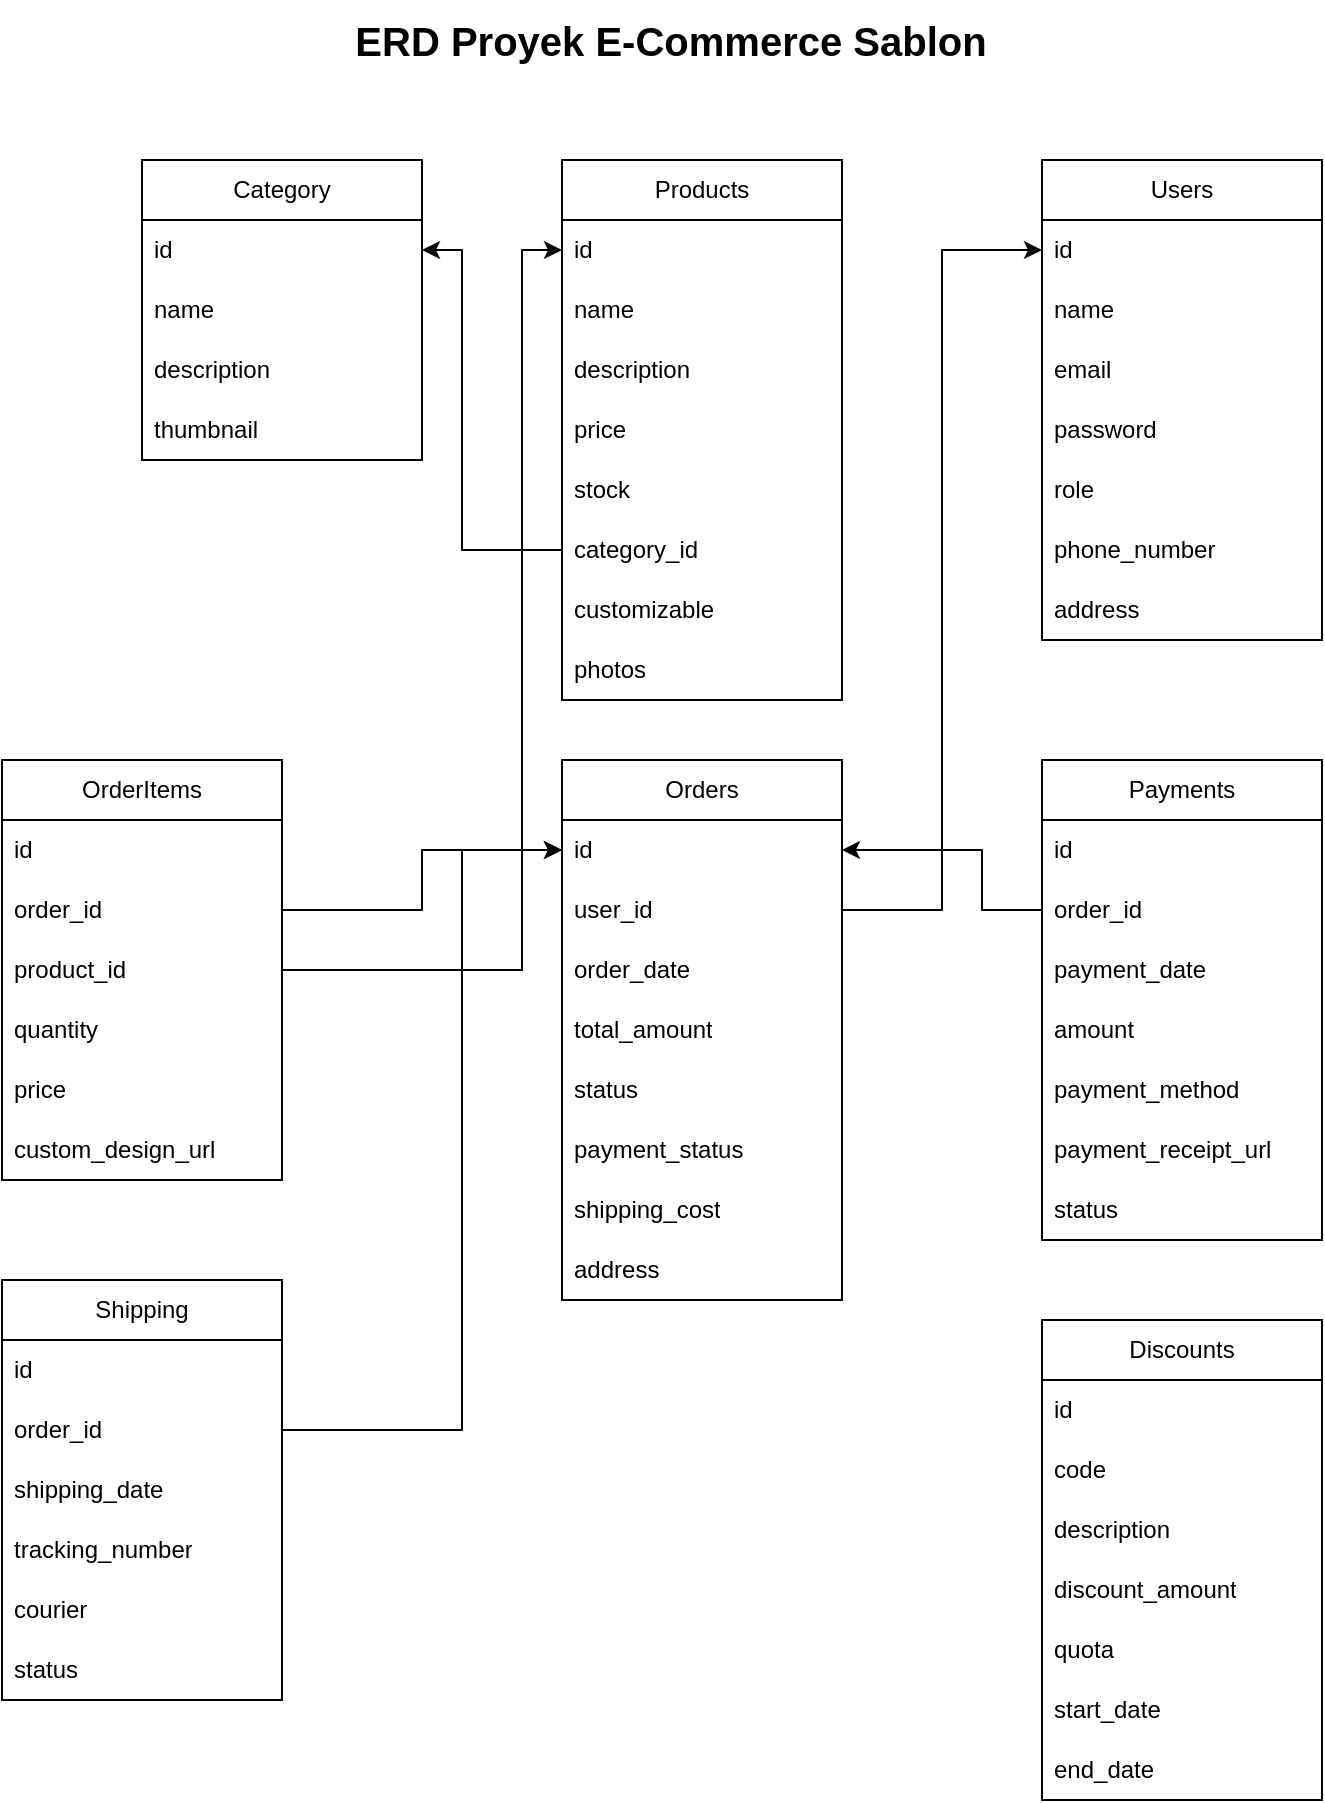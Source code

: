 <mxfile version="24.7.17">
  <diagram name="Page-1" id="TtkW9JIGMbKgPk6dgxNQ">
    <mxGraphModel dx="1195" dy="627" grid="1" gridSize="10" guides="1" tooltips="1" connect="1" arrows="1" fold="1" page="1" pageScale="1" pageWidth="827" pageHeight="1169" math="0" shadow="0">
      <root>
        <mxCell id="0" />
        <mxCell id="1" parent="0" />
        <mxCell id="j2_1jFY4r_K_i9g15e9v-1" value="ERD Proyek E-Commerce Sablon" style="text;html=1;align=center;verticalAlign=middle;resizable=0;points=[];autosize=1;strokeColor=none;fillColor=none;fontSize=20;fontStyle=1" vertex="1" parent="1">
          <mxGeometry x="254" y="40" width="320" height="40" as="geometry" />
        </mxCell>
        <mxCell id="j2_1jFY4r_K_i9g15e9v-3" value="Users" style="swimlane;fontStyle=0;childLayout=stackLayout;horizontal=1;startSize=30;horizontalStack=0;resizeParent=1;resizeParentMax=0;resizeLast=0;collapsible=1;marginBottom=0;whiteSpace=wrap;html=1;" vertex="1" parent="1">
          <mxGeometry x="600" y="120" width="140" height="240" as="geometry" />
        </mxCell>
        <mxCell id="j2_1jFY4r_K_i9g15e9v-4" value="id" style="text;strokeColor=none;fillColor=none;align=left;verticalAlign=middle;spacingLeft=4;spacingRight=4;overflow=hidden;points=[[0,0.5],[1,0.5]];portConstraint=eastwest;rotatable=0;whiteSpace=wrap;html=1;" vertex="1" parent="j2_1jFY4r_K_i9g15e9v-3">
          <mxGeometry y="30" width="140" height="30" as="geometry" />
        </mxCell>
        <mxCell id="j2_1jFY4r_K_i9g15e9v-5" value="name" style="text;strokeColor=none;fillColor=none;align=left;verticalAlign=middle;spacingLeft=4;spacingRight=4;overflow=hidden;points=[[0,0.5],[1,0.5]];portConstraint=eastwest;rotatable=0;whiteSpace=wrap;html=1;" vertex="1" parent="j2_1jFY4r_K_i9g15e9v-3">
          <mxGeometry y="60" width="140" height="30" as="geometry" />
        </mxCell>
        <mxCell id="j2_1jFY4r_K_i9g15e9v-6" value="email" style="text;strokeColor=none;fillColor=none;align=left;verticalAlign=middle;spacingLeft=4;spacingRight=4;overflow=hidden;points=[[0,0.5],[1,0.5]];portConstraint=eastwest;rotatable=0;whiteSpace=wrap;html=1;" vertex="1" parent="j2_1jFY4r_K_i9g15e9v-3">
          <mxGeometry y="90" width="140" height="30" as="geometry" />
        </mxCell>
        <mxCell id="j2_1jFY4r_K_i9g15e9v-7" value="password" style="text;strokeColor=none;fillColor=none;align=left;verticalAlign=middle;spacingLeft=4;spacingRight=4;overflow=hidden;points=[[0,0.5],[1,0.5]];portConstraint=eastwest;rotatable=0;whiteSpace=wrap;html=1;" vertex="1" parent="j2_1jFY4r_K_i9g15e9v-3">
          <mxGeometry y="120" width="140" height="30" as="geometry" />
        </mxCell>
        <mxCell id="j2_1jFY4r_K_i9g15e9v-8" value="role" style="text;strokeColor=none;fillColor=none;align=left;verticalAlign=middle;spacingLeft=4;spacingRight=4;overflow=hidden;points=[[0,0.5],[1,0.5]];portConstraint=eastwest;rotatable=0;whiteSpace=wrap;html=1;" vertex="1" parent="j2_1jFY4r_K_i9g15e9v-3">
          <mxGeometry y="150" width="140" height="30" as="geometry" />
        </mxCell>
        <mxCell id="j2_1jFY4r_K_i9g15e9v-9" value="phone_number" style="text;strokeColor=none;fillColor=none;align=left;verticalAlign=middle;spacingLeft=4;spacingRight=4;overflow=hidden;points=[[0,0.5],[1,0.5]];portConstraint=eastwest;rotatable=0;whiteSpace=wrap;html=1;" vertex="1" parent="j2_1jFY4r_K_i9g15e9v-3">
          <mxGeometry y="180" width="140" height="30" as="geometry" />
        </mxCell>
        <mxCell id="j2_1jFY4r_K_i9g15e9v-10" value="address" style="text;strokeColor=none;fillColor=none;align=left;verticalAlign=middle;spacingLeft=4;spacingRight=4;overflow=hidden;points=[[0,0.5],[1,0.5]];portConstraint=eastwest;rotatable=0;whiteSpace=wrap;html=1;" vertex="1" parent="j2_1jFY4r_K_i9g15e9v-3">
          <mxGeometry y="210" width="140" height="30" as="geometry" />
        </mxCell>
        <mxCell id="j2_1jFY4r_K_i9g15e9v-11" value="Products" style="swimlane;fontStyle=0;childLayout=stackLayout;horizontal=1;startSize=30;horizontalStack=0;resizeParent=1;resizeParentMax=0;resizeLast=0;collapsible=1;marginBottom=0;whiteSpace=wrap;html=1;" vertex="1" parent="1">
          <mxGeometry x="360" y="120" width="140" height="270" as="geometry" />
        </mxCell>
        <mxCell id="j2_1jFY4r_K_i9g15e9v-12" value="id" style="text;strokeColor=none;fillColor=none;align=left;verticalAlign=middle;spacingLeft=4;spacingRight=4;overflow=hidden;points=[[0,0.5],[1,0.5]];portConstraint=eastwest;rotatable=0;whiteSpace=wrap;html=1;" vertex="1" parent="j2_1jFY4r_K_i9g15e9v-11">
          <mxGeometry y="30" width="140" height="30" as="geometry" />
        </mxCell>
        <mxCell id="j2_1jFY4r_K_i9g15e9v-13" value="name" style="text;strokeColor=none;fillColor=none;align=left;verticalAlign=middle;spacingLeft=4;spacingRight=4;overflow=hidden;points=[[0,0.5],[1,0.5]];portConstraint=eastwest;rotatable=0;whiteSpace=wrap;html=1;" vertex="1" parent="j2_1jFY4r_K_i9g15e9v-11">
          <mxGeometry y="60" width="140" height="30" as="geometry" />
        </mxCell>
        <mxCell id="j2_1jFY4r_K_i9g15e9v-16" value="description" style="text;strokeColor=none;fillColor=none;align=left;verticalAlign=middle;spacingLeft=4;spacingRight=4;overflow=hidden;points=[[0,0.5],[1,0.5]];portConstraint=eastwest;rotatable=0;whiteSpace=wrap;html=1;" vertex="1" parent="j2_1jFY4r_K_i9g15e9v-11">
          <mxGeometry y="90" width="140" height="30" as="geometry" />
        </mxCell>
        <mxCell id="j2_1jFY4r_K_i9g15e9v-14" value="price" style="text;strokeColor=none;fillColor=none;align=left;verticalAlign=middle;spacingLeft=4;spacingRight=4;overflow=hidden;points=[[0,0.5],[1,0.5]];portConstraint=eastwest;rotatable=0;whiteSpace=wrap;html=1;" vertex="1" parent="j2_1jFY4r_K_i9g15e9v-11">
          <mxGeometry y="120" width="140" height="30" as="geometry" />
        </mxCell>
        <mxCell id="j2_1jFY4r_K_i9g15e9v-18" value="stock" style="text;strokeColor=none;fillColor=none;align=left;verticalAlign=middle;spacingLeft=4;spacingRight=4;overflow=hidden;points=[[0,0.5],[1,0.5]];portConstraint=eastwest;rotatable=0;whiteSpace=wrap;html=1;" vertex="1" parent="j2_1jFY4r_K_i9g15e9v-11">
          <mxGeometry y="150" width="140" height="30" as="geometry" />
        </mxCell>
        <mxCell id="j2_1jFY4r_K_i9g15e9v-19" value="category_id" style="text;strokeColor=none;fillColor=none;align=left;verticalAlign=middle;spacingLeft=4;spacingRight=4;overflow=hidden;points=[[0,0.5],[1,0.5]];portConstraint=eastwest;rotatable=0;whiteSpace=wrap;html=1;" vertex="1" parent="j2_1jFY4r_K_i9g15e9v-11">
          <mxGeometry y="180" width="140" height="30" as="geometry" />
        </mxCell>
        <mxCell id="j2_1jFY4r_K_i9g15e9v-20" value="customizable" style="text;strokeColor=none;fillColor=none;align=left;verticalAlign=middle;spacingLeft=4;spacingRight=4;overflow=hidden;points=[[0,0.5],[1,0.5]];portConstraint=eastwest;rotatable=0;whiteSpace=wrap;html=1;" vertex="1" parent="j2_1jFY4r_K_i9g15e9v-11">
          <mxGeometry y="210" width="140" height="30" as="geometry" />
        </mxCell>
        <mxCell id="j2_1jFY4r_K_i9g15e9v-21" value="photos" style="text;strokeColor=none;fillColor=none;align=left;verticalAlign=middle;spacingLeft=4;spacingRight=4;overflow=hidden;points=[[0,0.5],[1,0.5]];portConstraint=eastwest;rotatable=0;whiteSpace=wrap;html=1;" vertex="1" parent="j2_1jFY4r_K_i9g15e9v-11">
          <mxGeometry y="240" width="140" height="30" as="geometry" />
        </mxCell>
        <mxCell id="j2_1jFY4r_K_i9g15e9v-22" value="Category" style="swimlane;fontStyle=0;childLayout=stackLayout;horizontal=1;startSize=30;horizontalStack=0;resizeParent=1;resizeParentMax=0;resizeLast=0;collapsible=1;marginBottom=0;whiteSpace=wrap;html=1;" vertex="1" parent="1">
          <mxGeometry x="150" y="120" width="140" height="150" as="geometry" />
        </mxCell>
        <mxCell id="j2_1jFY4r_K_i9g15e9v-23" value="id" style="text;strokeColor=none;fillColor=none;align=left;verticalAlign=middle;spacingLeft=4;spacingRight=4;overflow=hidden;points=[[0,0.5],[1,0.5]];portConstraint=eastwest;rotatable=0;whiteSpace=wrap;html=1;" vertex="1" parent="j2_1jFY4r_K_i9g15e9v-22">
          <mxGeometry y="30" width="140" height="30" as="geometry" />
        </mxCell>
        <mxCell id="j2_1jFY4r_K_i9g15e9v-24" value="name" style="text;strokeColor=none;fillColor=none;align=left;verticalAlign=middle;spacingLeft=4;spacingRight=4;overflow=hidden;points=[[0,0.5],[1,0.5]];portConstraint=eastwest;rotatable=0;whiteSpace=wrap;html=1;" vertex="1" parent="j2_1jFY4r_K_i9g15e9v-22">
          <mxGeometry y="60" width="140" height="30" as="geometry" />
        </mxCell>
        <mxCell id="j2_1jFY4r_K_i9g15e9v-25" value="description" style="text;strokeColor=none;fillColor=none;align=left;verticalAlign=middle;spacingLeft=4;spacingRight=4;overflow=hidden;points=[[0,0.5],[1,0.5]];portConstraint=eastwest;rotatable=0;whiteSpace=wrap;html=1;" vertex="1" parent="j2_1jFY4r_K_i9g15e9v-22">
          <mxGeometry y="90" width="140" height="30" as="geometry" />
        </mxCell>
        <mxCell id="j2_1jFY4r_K_i9g15e9v-27" value="thumbnail" style="text;strokeColor=none;fillColor=none;align=left;verticalAlign=middle;spacingLeft=4;spacingRight=4;overflow=hidden;points=[[0,0.5],[1,0.5]];portConstraint=eastwest;rotatable=0;whiteSpace=wrap;html=1;" vertex="1" parent="j2_1jFY4r_K_i9g15e9v-22">
          <mxGeometry y="120" width="140" height="30" as="geometry" />
        </mxCell>
        <mxCell id="j2_1jFY4r_K_i9g15e9v-28" style="edgeStyle=orthogonalEdgeStyle;rounded=0;orthogonalLoop=1;jettySize=auto;html=1;entryX=1;entryY=0.5;entryDx=0;entryDy=0;" edge="1" parent="1" source="j2_1jFY4r_K_i9g15e9v-19" target="j2_1jFY4r_K_i9g15e9v-23">
          <mxGeometry relative="1" as="geometry">
            <Array as="points">
              <mxPoint x="310" y="315" />
              <mxPoint x="310" y="165" />
            </Array>
          </mxGeometry>
        </mxCell>
        <mxCell id="j2_1jFY4r_K_i9g15e9v-29" value="Orders" style="swimlane;fontStyle=0;childLayout=stackLayout;horizontal=1;startSize=30;horizontalStack=0;resizeParent=1;resizeParentMax=0;resizeLast=0;collapsible=1;marginBottom=0;whiteSpace=wrap;html=1;" vertex="1" parent="1">
          <mxGeometry x="360" y="420" width="140" height="270" as="geometry" />
        </mxCell>
        <mxCell id="j2_1jFY4r_K_i9g15e9v-30" value="id" style="text;strokeColor=none;fillColor=none;align=left;verticalAlign=middle;spacingLeft=4;spacingRight=4;overflow=hidden;points=[[0,0.5],[1,0.5]];portConstraint=eastwest;rotatable=0;whiteSpace=wrap;html=1;" vertex="1" parent="j2_1jFY4r_K_i9g15e9v-29">
          <mxGeometry y="30" width="140" height="30" as="geometry" />
        </mxCell>
        <mxCell id="j2_1jFY4r_K_i9g15e9v-31" value="user_id" style="text;strokeColor=none;fillColor=none;align=left;verticalAlign=middle;spacingLeft=4;spacingRight=4;overflow=hidden;points=[[0,0.5],[1,0.5]];portConstraint=eastwest;rotatable=0;whiteSpace=wrap;html=1;" vertex="1" parent="j2_1jFY4r_K_i9g15e9v-29">
          <mxGeometry y="60" width="140" height="30" as="geometry" />
        </mxCell>
        <mxCell id="j2_1jFY4r_K_i9g15e9v-32" value="order_date" style="text;strokeColor=none;fillColor=none;align=left;verticalAlign=middle;spacingLeft=4;spacingRight=4;overflow=hidden;points=[[0,0.5],[1,0.5]];portConstraint=eastwest;rotatable=0;whiteSpace=wrap;html=1;" vertex="1" parent="j2_1jFY4r_K_i9g15e9v-29">
          <mxGeometry y="90" width="140" height="30" as="geometry" />
        </mxCell>
        <mxCell id="j2_1jFY4r_K_i9g15e9v-33" value="total_amount" style="text;strokeColor=none;fillColor=none;align=left;verticalAlign=middle;spacingLeft=4;spacingRight=4;overflow=hidden;points=[[0,0.5],[1,0.5]];portConstraint=eastwest;rotatable=0;whiteSpace=wrap;html=1;" vertex="1" parent="j2_1jFY4r_K_i9g15e9v-29">
          <mxGeometry y="120" width="140" height="30" as="geometry" />
        </mxCell>
        <mxCell id="j2_1jFY4r_K_i9g15e9v-34" value="status" style="text;strokeColor=none;fillColor=none;align=left;verticalAlign=middle;spacingLeft=4;spacingRight=4;overflow=hidden;points=[[0,0.5],[1,0.5]];portConstraint=eastwest;rotatable=0;whiteSpace=wrap;html=1;" vertex="1" parent="j2_1jFY4r_K_i9g15e9v-29">
          <mxGeometry y="150" width="140" height="30" as="geometry" />
        </mxCell>
        <mxCell id="j2_1jFY4r_K_i9g15e9v-35" value="payment_status" style="text;strokeColor=none;fillColor=none;align=left;verticalAlign=middle;spacingLeft=4;spacingRight=4;overflow=hidden;points=[[0,0.5],[1,0.5]];portConstraint=eastwest;rotatable=0;whiteSpace=wrap;html=1;" vertex="1" parent="j2_1jFY4r_K_i9g15e9v-29">
          <mxGeometry y="180" width="140" height="30" as="geometry" />
        </mxCell>
        <mxCell id="j2_1jFY4r_K_i9g15e9v-36" value="shipping_cost" style="text;strokeColor=none;fillColor=none;align=left;verticalAlign=middle;spacingLeft=4;spacingRight=4;overflow=hidden;points=[[0,0.5],[1,0.5]];portConstraint=eastwest;rotatable=0;whiteSpace=wrap;html=1;" vertex="1" parent="j2_1jFY4r_K_i9g15e9v-29">
          <mxGeometry y="210" width="140" height="30" as="geometry" />
        </mxCell>
        <mxCell id="j2_1jFY4r_K_i9g15e9v-37" value="address" style="text;strokeColor=none;fillColor=none;align=left;verticalAlign=middle;spacingLeft=4;spacingRight=4;overflow=hidden;points=[[0,0.5],[1,0.5]];portConstraint=eastwest;rotatable=0;whiteSpace=wrap;html=1;" vertex="1" parent="j2_1jFY4r_K_i9g15e9v-29">
          <mxGeometry y="240" width="140" height="30" as="geometry" />
        </mxCell>
        <mxCell id="j2_1jFY4r_K_i9g15e9v-38" style="edgeStyle=orthogonalEdgeStyle;rounded=0;orthogonalLoop=1;jettySize=auto;html=1;entryX=0;entryY=0.5;entryDx=0;entryDy=0;" edge="1" parent="1" source="j2_1jFY4r_K_i9g15e9v-31" target="j2_1jFY4r_K_i9g15e9v-4">
          <mxGeometry relative="1" as="geometry" />
        </mxCell>
        <mxCell id="j2_1jFY4r_K_i9g15e9v-39" value="OrderItems" style="swimlane;fontStyle=0;childLayout=stackLayout;horizontal=1;startSize=30;horizontalStack=0;resizeParent=1;resizeParentMax=0;resizeLast=0;collapsible=1;marginBottom=0;whiteSpace=wrap;html=1;" vertex="1" parent="1">
          <mxGeometry x="80" y="420" width="140" height="210" as="geometry" />
        </mxCell>
        <mxCell id="j2_1jFY4r_K_i9g15e9v-40" value="id" style="text;strokeColor=none;fillColor=none;align=left;verticalAlign=middle;spacingLeft=4;spacingRight=4;overflow=hidden;points=[[0,0.5],[1,0.5]];portConstraint=eastwest;rotatable=0;whiteSpace=wrap;html=1;" vertex="1" parent="j2_1jFY4r_K_i9g15e9v-39">
          <mxGeometry y="30" width="140" height="30" as="geometry" />
        </mxCell>
        <mxCell id="j2_1jFY4r_K_i9g15e9v-41" value="order_id" style="text;strokeColor=none;fillColor=none;align=left;verticalAlign=middle;spacingLeft=4;spacingRight=4;overflow=hidden;points=[[0,0.5],[1,0.5]];portConstraint=eastwest;rotatable=0;whiteSpace=wrap;html=1;" vertex="1" parent="j2_1jFY4r_K_i9g15e9v-39">
          <mxGeometry y="60" width="140" height="30" as="geometry" />
        </mxCell>
        <mxCell id="j2_1jFY4r_K_i9g15e9v-43" value="product_id" style="text;strokeColor=none;fillColor=none;align=left;verticalAlign=middle;spacingLeft=4;spacingRight=4;overflow=hidden;points=[[0,0.5],[1,0.5]];portConstraint=eastwest;rotatable=0;whiteSpace=wrap;html=1;" vertex="1" parent="j2_1jFY4r_K_i9g15e9v-39">
          <mxGeometry y="90" width="140" height="30" as="geometry" />
        </mxCell>
        <mxCell id="j2_1jFY4r_K_i9g15e9v-44" value="quantity" style="text;strokeColor=none;fillColor=none;align=left;verticalAlign=middle;spacingLeft=4;spacingRight=4;overflow=hidden;points=[[0,0.5],[1,0.5]];portConstraint=eastwest;rotatable=0;whiteSpace=wrap;html=1;" vertex="1" parent="j2_1jFY4r_K_i9g15e9v-39">
          <mxGeometry y="120" width="140" height="30" as="geometry" />
        </mxCell>
        <mxCell id="j2_1jFY4r_K_i9g15e9v-45" value="price" style="text;strokeColor=none;fillColor=none;align=left;verticalAlign=middle;spacingLeft=4;spacingRight=4;overflow=hidden;points=[[0,0.5],[1,0.5]];portConstraint=eastwest;rotatable=0;whiteSpace=wrap;html=1;" vertex="1" parent="j2_1jFY4r_K_i9g15e9v-39">
          <mxGeometry y="150" width="140" height="30" as="geometry" />
        </mxCell>
        <mxCell id="j2_1jFY4r_K_i9g15e9v-42" value="custom_design_url" style="text;strokeColor=none;fillColor=none;align=left;verticalAlign=middle;spacingLeft=4;spacingRight=4;overflow=hidden;points=[[0,0.5],[1,0.5]];portConstraint=eastwest;rotatable=0;whiteSpace=wrap;html=1;" vertex="1" parent="j2_1jFY4r_K_i9g15e9v-39">
          <mxGeometry y="180" width="140" height="30" as="geometry" />
        </mxCell>
        <mxCell id="j2_1jFY4r_K_i9g15e9v-47" style="edgeStyle=orthogonalEdgeStyle;rounded=0;orthogonalLoop=1;jettySize=auto;html=1;entryX=0;entryY=0.5;entryDx=0;entryDy=0;" edge="1" parent="1" source="j2_1jFY4r_K_i9g15e9v-43" target="j2_1jFY4r_K_i9g15e9v-12">
          <mxGeometry relative="1" as="geometry">
            <Array as="points">
              <mxPoint x="340" y="525" />
              <mxPoint x="340" y="165" />
            </Array>
          </mxGeometry>
        </mxCell>
        <mxCell id="j2_1jFY4r_K_i9g15e9v-48" style="edgeStyle=orthogonalEdgeStyle;rounded=0;orthogonalLoop=1;jettySize=auto;html=1;entryX=0;entryY=0.5;entryDx=0;entryDy=0;" edge="1" parent="1" source="j2_1jFY4r_K_i9g15e9v-41" target="j2_1jFY4r_K_i9g15e9v-30">
          <mxGeometry relative="1" as="geometry" />
        </mxCell>
        <mxCell id="j2_1jFY4r_K_i9g15e9v-49" value="Payments" style="swimlane;fontStyle=0;childLayout=stackLayout;horizontal=1;startSize=30;horizontalStack=0;resizeParent=1;resizeParentMax=0;resizeLast=0;collapsible=1;marginBottom=0;whiteSpace=wrap;html=1;" vertex="1" parent="1">
          <mxGeometry x="600" y="420" width="140" height="240" as="geometry" />
        </mxCell>
        <mxCell id="j2_1jFY4r_K_i9g15e9v-50" value="id" style="text;strokeColor=none;fillColor=none;align=left;verticalAlign=middle;spacingLeft=4;spacingRight=4;overflow=hidden;points=[[0,0.5],[1,0.5]];portConstraint=eastwest;rotatable=0;whiteSpace=wrap;html=1;" vertex="1" parent="j2_1jFY4r_K_i9g15e9v-49">
          <mxGeometry y="30" width="140" height="30" as="geometry" />
        </mxCell>
        <mxCell id="j2_1jFY4r_K_i9g15e9v-51" value="order_id" style="text;strokeColor=none;fillColor=none;align=left;verticalAlign=middle;spacingLeft=4;spacingRight=4;overflow=hidden;points=[[0,0.5],[1,0.5]];portConstraint=eastwest;rotatable=0;whiteSpace=wrap;html=1;" vertex="1" parent="j2_1jFY4r_K_i9g15e9v-49">
          <mxGeometry y="60" width="140" height="30" as="geometry" />
        </mxCell>
        <mxCell id="j2_1jFY4r_K_i9g15e9v-52" value="payment_date" style="text;strokeColor=none;fillColor=none;align=left;verticalAlign=middle;spacingLeft=4;spacingRight=4;overflow=hidden;points=[[0,0.5],[1,0.5]];portConstraint=eastwest;rotatable=0;whiteSpace=wrap;html=1;" vertex="1" parent="j2_1jFY4r_K_i9g15e9v-49">
          <mxGeometry y="90" width="140" height="30" as="geometry" />
        </mxCell>
        <mxCell id="j2_1jFY4r_K_i9g15e9v-53" value="amount" style="text;strokeColor=none;fillColor=none;align=left;verticalAlign=middle;spacingLeft=4;spacingRight=4;overflow=hidden;points=[[0,0.5],[1,0.5]];portConstraint=eastwest;rotatable=0;whiteSpace=wrap;html=1;" vertex="1" parent="j2_1jFY4r_K_i9g15e9v-49">
          <mxGeometry y="120" width="140" height="30" as="geometry" />
        </mxCell>
        <mxCell id="j2_1jFY4r_K_i9g15e9v-54" value="payment_method" style="text;strokeColor=none;fillColor=none;align=left;verticalAlign=middle;spacingLeft=4;spacingRight=4;overflow=hidden;points=[[0,0.5],[1,0.5]];portConstraint=eastwest;rotatable=0;whiteSpace=wrap;html=1;" vertex="1" parent="j2_1jFY4r_K_i9g15e9v-49">
          <mxGeometry y="150" width="140" height="30" as="geometry" />
        </mxCell>
        <mxCell id="j2_1jFY4r_K_i9g15e9v-55" value="payment_receipt_url" style="text;strokeColor=none;fillColor=none;align=left;verticalAlign=middle;spacingLeft=4;spacingRight=4;overflow=hidden;points=[[0,0.5],[1,0.5]];portConstraint=eastwest;rotatable=0;whiteSpace=wrap;html=1;" vertex="1" parent="j2_1jFY4r_K_i9g15e9v-49">
          <mxGeometry y="180" width="140" height="30" as="geometry" />
        </mxCell>
        <mxCell id="j2_1jFY4r_K_i9g15e9v-56" value="status" style="text;strokeColor=none;fillColor=none;align=left;verticalAlign=middle;spacingLeft=4;spacingRight=4;overflow=hidden;points=[[0,0.5],[1,0.5]];portConstraint=eastwest;rotatable=0;whiteSpace=wrap;html=1;" vertex="1" parent="j2_1jFY4r_K_i9g15e9v-49">
          <mxGeometry y="210" width="140" height="30" as="geometry" />
        </mxCell>
        <mxCell id="j2_1jFY4r_K_i9g15e9v-57" style="edgeStyle=orthogonalEdgeStyle;rounded=0;orthogonalLoop=1;jettySize=auto;html=1;entryX=1;entryY=0.5;entryDx=0;entryDy=0;" edge="1" parent="1" source="j2_1jFY4r_K_i9g15e9v-51" target="j2_1jFY4r_K_i9g15e9v-30">
          <mxGeometry relative="1" as="geometry">
            <Array as="points">
              <mxPoint x="570" y="495" />
              <mxPoint x="570" y="465" />
            </Array>
          </mxGeometry>
        </mxCell>
        <mxCell id="j2_1jFY4r_K_i9g15e9v-58" value="Shipping" style="swimlane;fontStyle=0;childLayout=stackLayout;horizontal=1;startSize=30;horizontalStack=0;resizeParent=1;resizeParentMax=0;resizeLast=0;collapsible=1;marginBottom=0;whiteSpace=wrap;html=1;" vertex="1" parent="1">
          <mxGeometry x="80" y="680" width="140" height="210" as="geometry" />
        </mxCell>
        <mxCell id="j2_1jFY4r_K_i9g15e9v-59" value="id" style="text;strokeColor=none;fillColor=none;align=left;verticalAlign=middle;spacingLeft=4;spacingRight=4;overflow=hidden;points=[[0,0.5],[1,0.5]];portConstraint=eastwest;rotatable=0;whiteSpace=wrap;html=1;" vertex="1" parent="j2_1jFY4r_K_i9g15e9v-58">
          <mxGeometry y="30" width="140" height="30" as="geometry" />
        </mxCell>
        <mxCell id="j2_1jFY4r_K_i9g15e9v-60" value="order_id" style="text;strokeColor=none;fillColor=none;align=left;verticalAlign=middle;spacingLeft=4;spacingRight=4;overflow=hidden;points=[[0,0.5],[1,0.5]];portConstraint=eastwest;rotatable=0;whiteSpace=wrap;html=1;" vertex="1" parent="j2_1jFY4r_K_i9g15e9v-58">
          <mxGeometry y="60" width="140" height="30" as="geometry" />
        </mxCell>
        <mxCell id="j2_1jFY4r_K_i9g15e9v-61" value="shipping_date" style="text;strokeColor=none;fillColor=none;align=left;verticalAlign=middle;spacingLeft=4;spacingRight=4;overflow=hidden;points=[[0,0.5],[1,0.5]];portConstraint=eastwest;rotatable=0;whiteSpace=wrap;html=1;" vertex="1" parent="j2_1jFY4r_K_i9g15e9v-58">
          <mxGeometry y="90" width="140" height="30" as="geometry" />
        </mxCell>
        <mxCell id="j2_1jFY4r_K_i9g15e9v-62" value="tracking_number" style="text;strokeColor=none;fillColor=none;align=left;verticalAlign=middle;spacingLeft=4;spacingRight=4;overflow=hidden;points=[[0,0.5],[1,0.5]];portConstraint=eastwest;rotatable=0;whiteSpace=wrap;html=1;" vertex="1" parent="j2_1jFY4r_K_i9g15e9v-58">
          <mxGeometry y="120" width="140" height="30" as="geometry" />
        </mxCell>
        <mxCell id="j2_1jFY4r_K_i9g15e9v-63" value="courier" style="text;strokeColor=none;fillColor=none;align=left;verticalAlign=middle;spacingLeft=4;spacingRight=4;overflow=hidden;points=[[0,0.5],[1,0.5]];portConstraint=eastwest;rotatable=0;whiteSpace=wrap;html=1;" vertex="1" parent="j2_1jFY4r_K_i9g15e9v-58">
          <mxGeometry y="150" width="140" height="30" as="geometry" />
        </mxCell>
        <mxCell id="j2_1jFY4r_K_i9g15e9v-64" value="status" style="text;strokeColor=none;fillColor=none;align=left;verticalAlign=middle;spacingLeft=4;spacingRight=4;overflow=hidden;points=[[0,0.5],[1,0.5]];portConstraint=eastwest;rotatable=0;whiteSpace=wrap;html=1;" vertex="1" parent="j2_1jFY4r_K_i9g15e9v-58">
          <mxGeometry y="180" width="140" height="30" as="geometry" />
        </mxCell>
        <mxCell id="j2_1jFY4r_K_i9g15e9v-65" style="edgeStyle=orthogonalEdgeStyle;rounded=0;orthogonalLoop=1;jettySize=auto;html=1;entryX=0;entryY=0.5;entryDx=0;entryDy=0;" edge="1" parent="1" source="j2_1jFY4r_K_i9g15e9v-60" target="j2_1jFY4r_K_i9g15e9v-30">
          <mxGeometry relative="1" as="geometry">
            <Array as="points">
              <mxPoint x="310" y="755" />
              <mxPoint x="310" y="465" />
            </Array>
          </mxGeometry>
        </mxCell>
        <mxCell id="j2_1jFY4r_K_i9g15e9v-66" value="Discounts" style="swimlane;fontStyle=0;childLayout=stackLayout;horizontal=1;startSize=30;horizontalStack=0;resizeParent=1;resizeParentMax=0;resizeLast=0;collapsible=1;marginBottom=0;whiteSpace=wrap;html=1;" vertex="1" parent="1">
          <mxGeometry x="600" y="700" width="140" height="240" as="geometry" />
        </mxCell>
        <mxCell id="j2_1jFY4r_K_i9g15e9v-67" value="id" style="text;strokeColor=none;fillColor=none;align=left;verticalAlign=middle;spacingLeft=4;spacingRight=4;overflow=hidden;points=[[0,0.5],[1,0.5]];portConstraint=eastwest;rotatable=0;whiteSpace=wrap;html=1;" vertex="1" parent="j2_1jFY4r_K_i9g15e9v-66">
          <mxGeometry y="30" width="140" height="30" as="geometry" />
        </mxCell>
        <mxCell id="j2_1jFY4r_K_i9g15e9v-68" value="code" style="text;strokeColor=none;fillColor=none;align=left;verticalAlign=middle;spacingLeft=4;spacingRight=4;overflow=hidden;points=[[0,0.5],[1,0.5]];portConstraint=eastwest;rotatable=0;whiteSpace=wrap;html=1;" vertex="1" parent="j2_1jFY4r_K_i9g15e9v-66">
          <mxGeometry y="60" width="140" height="30" as="geometry" />
        </mxCell>
        <mxCell id="j2_1jFY4r_K_i9g15e9v-69" value="description" style="text;strokeColor=none;fillColor=none;align=left;verticalAlign=middle;spacingLeft=4;spacingRight=4;overflow=hidden;points=[[0,0.5],[1,0.5]];portConstraint=eastwest;rotatable=0;whiteSpace=wrap;html=1;" vertex="1" parent="j2_1jFY4r_K_i9g15e9v-66">
          <mxGeometry y="90" width="140" height="30" as="geometry" />
        </mxCell>
        <mxCell id="j2_1jFY4r_K_i9g15e9v-70" value="discount_amount" style="text;strokeColor=none;fillColor=none;align=left;verticalAlign=middle;spacingLeft=4;spacingRight=4;overflow=hidden;points=[[0,0.5],[1,0.5]];portConstraint=eastwest;rotatable=0;whiteSpace=wrap;html=1;" vertex="1" parent="j2_1jFY4r_K_i9g15e9v-66">
          <mxGeometry y="120" width="140" height="30" as="geometry" />
        </mxCell>
        <mxCell id="j2_1jFY4r_K_i9g15e9v-73" value="quota" style="text;strokeColor=none;fillColor=none;align=left;verticalAlign=middle;spacingLeft=4;spacingRight=4;overflow=hidden;points=[[0,0.5],[1,0.5]];portConstraint=eastwest;rotatable=0;whiteSpace=wrap;html=1;" vertex="1" parent="j2_1jFY4r_K_i9g15e9v-66">
          <mxGeometry y="150" width="140" height="30" as="geometry" />
        </mxCell>
        <mxCell id="j2_1jFY4r_K_i9g15e9v-71" value="start_date" style="text;strokeColor=none;fillColor=none;align=left;verticalAlign=middle;spacingLeft=4;spacingRight=4;overflow=hidden;points=[[0,0.5],[1,0.5]];portConstraint=eastwest;rotatable=0;whiteSpace=wrap;html=1;" vertex="1" parent="j2_1jFY4r_K_i9g15e9v-66">
          <mxGeometry y="180" width="140" height="30" as="geometry" />
        </mxCell>
        <mxCell id="j2_1jFY4r_K_i9g15e9v-72" value="end_date" style="text;strokeColor=none;fillColor=none;align=left;verticalAlign=middle;spacingLeft=4;spacingRight=4;overflow=hidden;points=[[0,0.5],[1,0.5]];portConstraint=eastwest;rotatable=0;whiteSpace=wrap;html=1;" vertex="1" parent="j2_1jFY4r_K_i9g15e9v-66">
          <mxGeometry y="210" width="140" height="30" as="geometry" />
        </mxCell>
      </root>
    </mxGraphModel>
  </diagram>
</mxfile>
